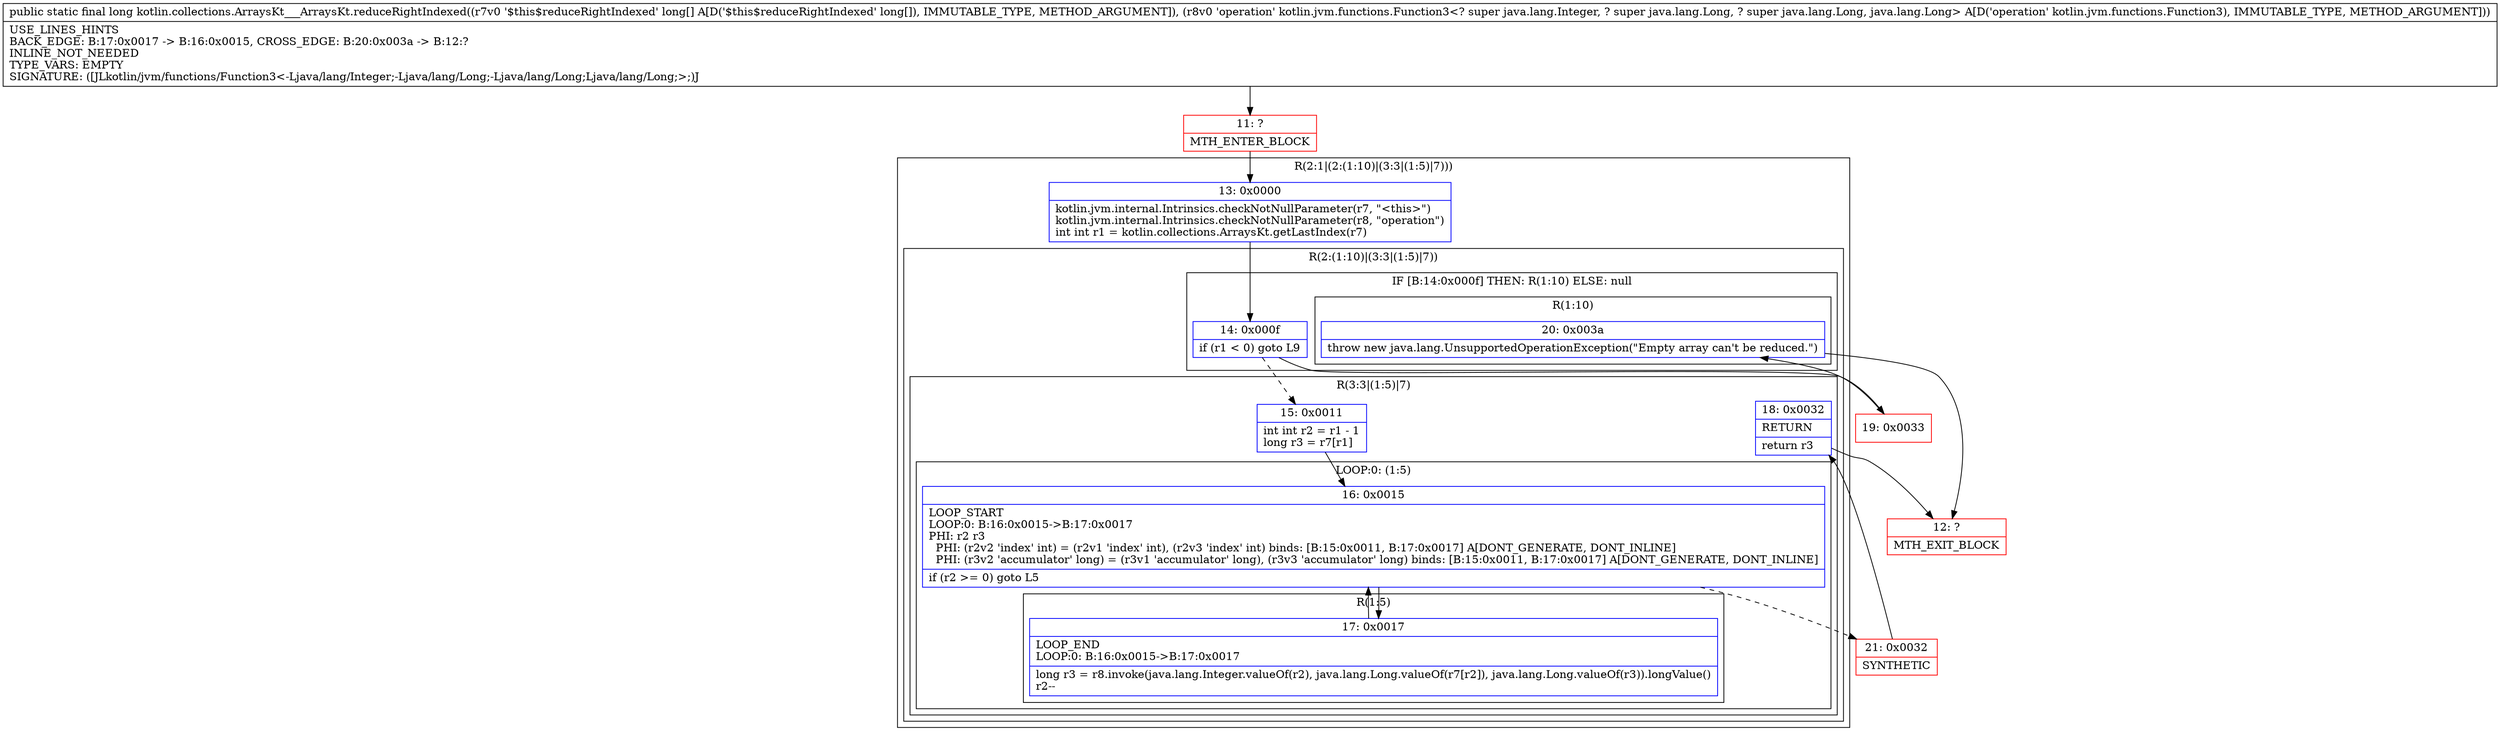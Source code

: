 digraph "CFG forkotlin.collections.ArraysKt___ArraysKt.reduceRightIndexed([JLkotlin\/jvm\/functions\/Function3;)J" {
subgraph cluster_Region_1553145465 {
label = "R(2:1|(2:(1:10)|(3:3|(1:5)|7)))";
node [shape=record,color=blue];
Node_13 [shape=record,label="{13\:\ 0x0000|kotlin.jvm.internal.Intrinsics.checkNotNullParameter(r7, \"\<this\>\")\lkotlin.jvm.internal.Intrinsics.checkNotNullParameter(r8, \"operation\")\lint int r1 = kotlin.collections.ArraysKt.getLastIndex(r7)\l}"];
subgraph cluster_Region_775792978 {
label = "R(2:(1:10)|(3:3|(1:5)|7))";
node [shape=record,color=blue];
subgraph cluster_IfRegion_1872347010 {
label = "IF [B:14:0x000f] THEN: R(1:10) ELSE: null";
node [shape=record,color=blue];
Node_14 [shape=record,label="{14\:\ 0x000f|if (r1 \< 0) goto L9\l}"];
subgraph cluster_Region_858338309 {
label = "R(1:10)";
node [shape=record,color=blue];
Node_20 [shape=record,label="{20\:\ 0x003a|throw new java.lang.UnsupportedOperationException(\"Empty array can't be reduced.\")\l}"];
}
}
subgraph cluster_Region_994234490 {
label = "R(3:3|(1:5)|7)";
node [shape=record,color=blue];
Node_15 [shape=record,label="{15\:\ 0x0011|int int r2 = r1 \- 1\llong r3 = r7[r1]\l}"];
subgraph cluster_LoopRegion_512919717 {
label = "LOOP:0: (1:5)";
node [shape=record,color=blue];
Node_16 [shape=record,label="{16\:\ 0x0015|LOOP_START\lLOOP:0: B:16:0x0015\-\>B:17:0x0017\lPHI: r2 r3 \l  PHI: (r2v2 'index' int) = (r2v1 'index' int), (r2v3 'index' int) binds: [B:15:0x0011, B:17:0x0017] A[DONT_GENERATE, DONT_INLINE]\l  PHI: (r3v2 'accumulator' long) = (r3v1 'accumulator' long), (r3v3 'accumulator' long) binds: [B:15:0x0011, B:17:0x0017] A[DONT_GENERATE, DONT_INLINE]\l|if (r2 \>= 0) goto L5\l}"];
subgraph cluster_Region_1521888728 {
label = "R(1:5)";
node [shape=record,color=blue];
Node_17 [shape=record,label="{17\:\ 0x0017|LOOP_END\lLOOP:0: B:16:0x0015\-\>B:17:0x0017\l|long r3 = r8.invoke(java.lang.Integer.valueOf(r2), java.lang.Long.valueOf(r7[r2]), java.lang.Long.valueOf(r3)).longValue()\lr2\-\-\l}"];
}
}
Node_18 [shape=record,label="{18\:\ 0x0032|RETURN\l|return r3\l}"];
}
}
}
Node_11 [shape=record,color=red,label="{11\:\ ?|MTH_ENTER_BLOCK\l}"];
Node_21 [shape=record,color=red,label="{21\:\ 0x0032|SYNTHETIC\l}"];
Node_12 [shape=record,color=red,label="{12\:\ ?|MTH_EXIT_BLOCK\l}"];
Node_19 [shape=record,color=red,label="{19\:\ 0x0033}"];
MethodNode[shape=record,label="{public static final long kotlin.collections.ArraysKt___ArraysKt.reduceRightIndexed((r7v0 '$this$reduceRightIndexed' long[] A[D('$this$reduceRightIndexed' long[]), IMMUTABLE_TYPE, METHOD_ARGUMENT]), (r8v0 'operation' kotlin.jvm.functions.Function3\<? super java.lang.Integer, ? super java.lang.Long, ? super java.lang.Long, java.lang.Long\> A[D('operation' kotlin.jvm.functions.Function3), IMMUTABLE_TYPE, METHOD_ARGUMENT]))  | USE_LINES_HINTS\lBACK_EDGE: B:17:0x0017 \-\> B:16:0x0015, CROSS_EDGE: B:20:0x003a \-\> B:12:?\lINLINE_NOT_NEEDED\lTYPE_VARS: EMPTY\lSIGNATURE: ([JLkotlin\/jvm\/functions\/Function3\<\-Ljava\/lang\/Integer;\-Ljava\/lang\/Long;\-Ljava\/lang\/Long;Ljava\/lang\/Long;\>;)J\l}"];
MethodNode -> Node_11;Node_13 -> Node_14;
Node_14 -> Node_15[style=dashed];
Node_14 -> Node_19;
Node_20 -> Node_12;
Node_15 -> Node_16;
Node_16 -> Node_17;
Node_16 -> Node_21[style=dashed];
Node_17 -> Node_16;
Node_18 -> Node_12;
Node_11 -> Node_13;
Node_21 -> Node_18;
Node_19 -> Node_20;
}

